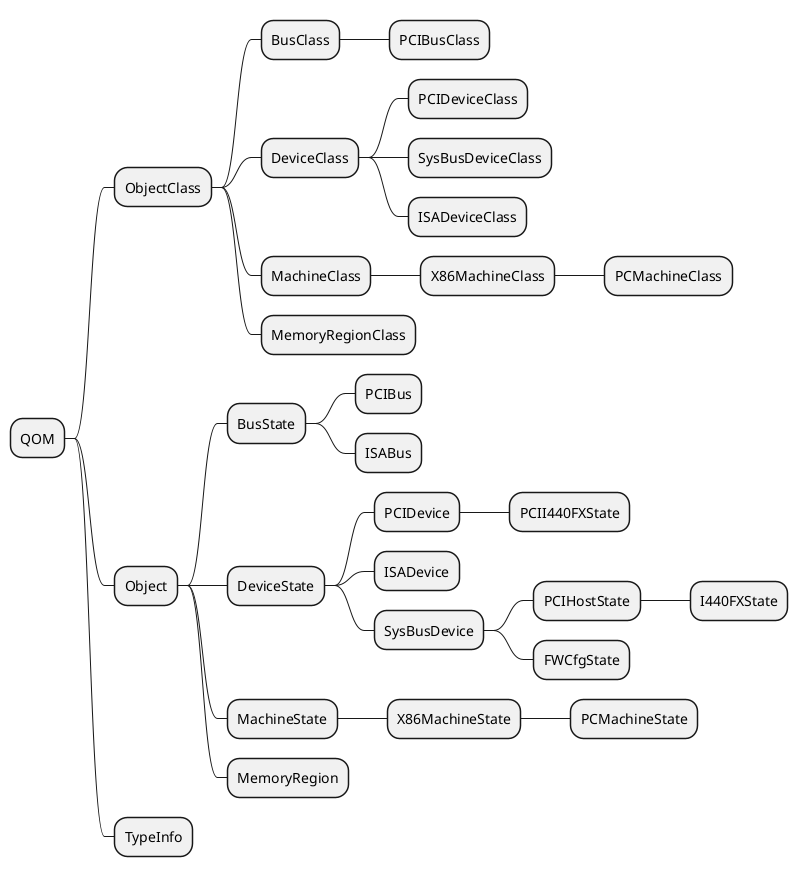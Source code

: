 @startmindmap
* QOM
** ObjectClass
*** BusClass
**** PCIBusClass

*** DeviceClass
**** PCIDeviceClass
**** SysBusDeviceClass
**** ISADeviceClass

*** MachineClass
**** X86MachineClass
***** PCMachineClass

*** MemoryRegionClass

** Object

*** BusState
**** PCIBus
**** ISABus

*** DeviceState
**** PCIDevice
***** PCII440FXState
**** ISADevice

**** SysBusDevice
***** PCIHostState
****** I440FXState
***** FWCfgState

*** MachineState
**** X86MachineState
***** PCMachineState

*** MemoryRegion

** TypeInfo

@endmindmap
